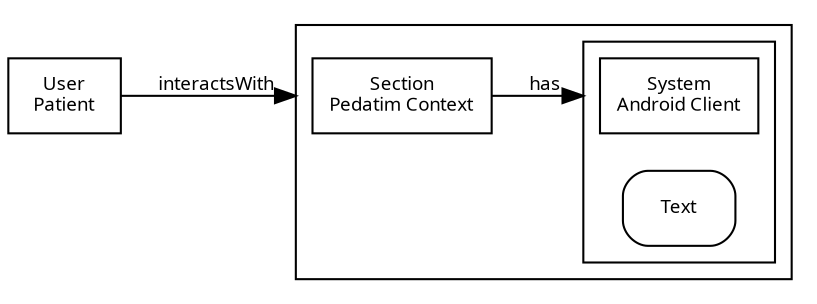 digraph "reqT.Model" { 

  compound=true;overlap=false;rankdir=LR;clusterrank=local;
  node [fontname="Sans", fontsize=9];
  edge [fontname="Sans", fontsize=9];


//subGraphPre(User(Patient),interactsWith,Section(Pedatim Context),/)

  "/User(Patient)" [label="User\nPatient", shape=box];
  "/User(Patient)" ->   "/User(Patient).interactsWith/Section(Pedatim Context)" [label=interactsWith, lhead="cluster_User(Patient)"];
  subgraph "cluster_User(Patient)" { 

//subGraphPre(Section(Pedatim Context),has,System(Android Client),User(Patient).interactsWith/)

    "/User(Patient).interactsWith/Section(Pedatim Context)" [label="Section\nPedatim Context", shape=box];
    "/User(Patient).interactsWith/Section(Pedatim Context)" ->   "/User(Patient).interactsWith/Section(Pedatim Context).has/System(Android Client)" [label=has, lhead="cluster_Section(Pedatim Context)"];
    subgraph "cluster_Section(Pedatim Context)" { 
      "/User(Patient).interactsWith/Section(Pedatim Context).has/System(Android Client)" [label="System\nAndroid Client", shape=box];
      "/User(Patient).interactsWith/Section(Pedatim Context).has/Text()" [label="Text\n", shape=box, style=rounded];
    }
  }

}